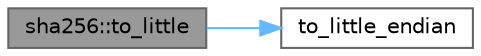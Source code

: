 digraph "sha256::to_little"
{
 // INTERACTIVE_SVG=YES
 // LATEX_PDF_SIZE
  bgcolor="transparent";
  edge [fontname=Helvetica,fontsize=10,labelfontname=Helvetica,labelfontsize=10];
  node [fontname=Helvetica,fontsize=10,shape=box,height=0.2,width=0.4];
  rankdir="LR";
  Node1 [id="Node000001",label="sha256::to_little",height=0.2,width=0.4,color="gray40", fillcolor="grey60", style="filled", fontcolor="black",tooltip="Convert hash value to little endian."];
  Node1 -> Node2 [id="edge1_Node000001_Node000002",color="steelblue1",style="solid",tooltip=" "];
  Node2 [id="Node000002",label="to_little_endian",height=0.2,width=0.4,color="grey40", fillcolor="white", style="filled",URL="$group__Hash__Utility.html#gaaea301b59a68d5bb6ea05216b80fa47c",tooltip="Convert from big endian to little endian."];
}
